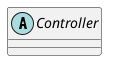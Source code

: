 /'
 '  Uml include file for App.Controller
 '/

@startuml
abstract class Controller {
!ifdef SHOW_CONTENT
    +bool admin
    ----
    +{abstract}abstract void update_view (string? id)
    +{abstract}abstract void add (owned Object object, string path) throws Error
    +{abstract}abstract void remove (string path) throws Error
    +{abstract}abstract void @set (string uri, Variant value) throws Error
    +{abstract}abstract void @get (string uri) throws Error
    #void save_requested_cb ()
    +void start_acquisition ()
    +void stop_acquisition ()
    +void start_device_output ()
    +void stop_device_output ()
    --signals--
    +signal void acquisition_state_changed (bool state)
    --fields--
    #App.Model model
    #App.View view
!endif
}
@enduml

